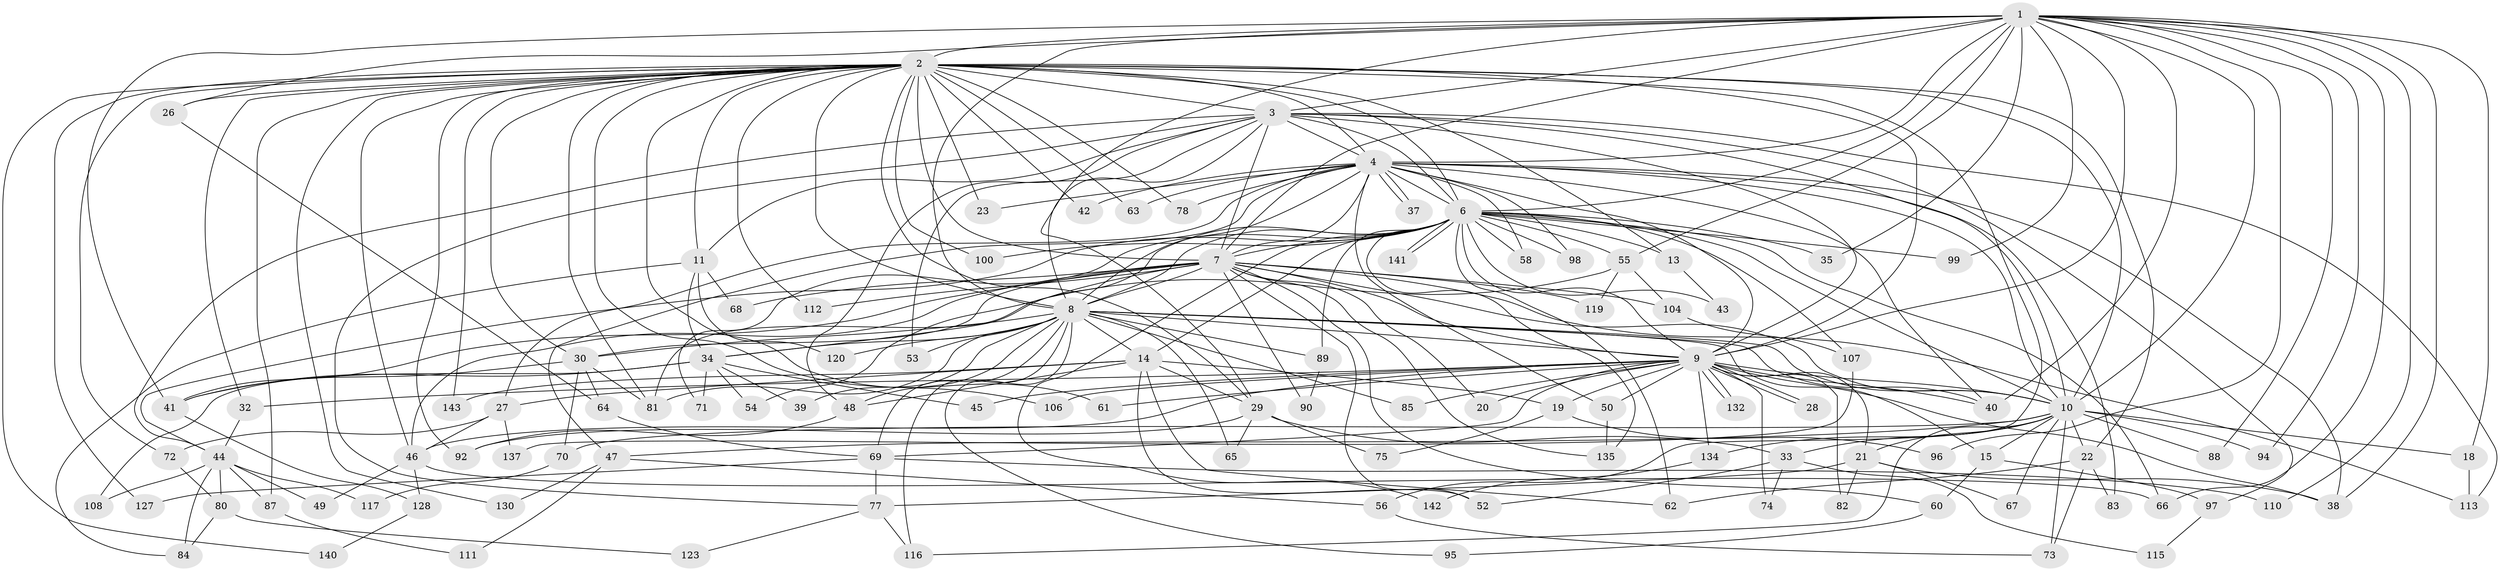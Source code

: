 // Generated by graph-tools (version 1.1) at 2025/23/03/03/25 07:23:47]
// undirected, 109 vertices, 262 edges
graph export_dot {
graph [start="1"]
  node [color=gray90,style=filled];
  1 [super="+79"];
  2 [super="+5"];
  3;
  4 [super="+122"];
  6 [super="+12"];
  7 [super="+25"];
  8 [super="+16"];
  9 [super="+17"];
  10 [super="+24"];
  11;
  13 [super="+91"];
  14 [super="+76"];
  15;
  18;
  19;
  20;
  21 [super="+136"];
  22 [super="+124"];
  23;
  26;
  27 [super="+57"];
  28;
  29 [super="+31"];
  30 [super="+36"];
  32;
  33 [super="+125"];
  34 [super="+51"];
  35;
  37;
  38 [super="+86"];
  39;
  40 [super="+109"];
  41 [super="+131"];
  42;
  43;
  44 [super="+93"];
  45;
  46 [super="+59"];
  47;
  48;
  49;
  50;
  52 [super="+126"];
  53;
  54;
  55 [super="+105"];
  56;
  58;
  60;
  61;
  62 [super="+102"];
  63;
  64;
  65;
  66 [super="+133"];
  67;
  68;
  69 [super="+103"];
  70;
  71;
  72;
  73;
  74;
  75;
  77 [super="+129"];
  78;
  80 [super="+121"];
  81 [super="+101"];
  82;
  83;
  84;
  85;
  87;
  88;
  89;
  90;
  92 [super="+114"];
  94;
  95;
  96;
  97;
  98;
  99;
  100;
  104;
  106;
  107;
  108;
  110;
  111;
  112;
  113 [super="+118"];
  115;
  116 [super="+139"];
  117;
  119;
  120;
  123;
  127;
  128;
  130;
  132;
  134;
  135 [super="+138"];
  137;
  140;
  141;
  142;
  143;
  1 -- 2 [weight=2];
  1 -- 3;
  1 -- 4;
  1 -- 6;
  1 -- 7;
  1 -- 8;
  1 -- 9;
  1 -- 10;
  1 -- 18;
  1 -- 26;
  1 -- 29;
  1 -- 35;
  1 -- 40;
  1 -- 55;
  1 -- 66;
  1 -- 88;
  1 -- 94;
  1 -- 96;
  1 -- 99;
  1 -- 110;
  1 -- 41;
  1 -- 38;
  2 -- 3 [weight=2];
  2 -- 4 [weight=2];
  2 -- 6 [weight=3];
  2 -- 7 [weight=3];
  2 -- 8 [weight=2];
  2 -- 9 [weight=2];
  2 -- 10 [weight=2];
  2 -- 22;
  2 -- 23;
  2 -- 26;
  2 -- 78;
  2 -- 100;
  2 -- 140;
  2 -- 143;
  2 -- 130;
  2 -- 11;
  2 -- 72;
  2 -- 13 [weight=2];
  2 -- 81;
  2 -- 87;
  2 -- 29;
  2 -- 32;
  2 -- 42;
  2 -- 106;
  2 -- 112;
  2 -- 56;
  2 -- 127;
  2 -- 61;
  2 -- 63;
  2 -- 30;
  2 -- 46;
  2 -- 92;
  3 -- 4;
  3 -- 6;
  3 -- 7;
  3 -- 8;
  3 -- 9;
  3 -- 10 [weight=2];
  3 -- 11;
  3 -- 44;
  3 -- 48;
  3 -- 53;
  3 -- 97;
  3 -- 113;
  3 -- 77;
  4 -- 6;
  4 -- 7;
  4 -- 8;
  4 -- 9;
  4 -- 10;
  4 -- 23;
  4 -- 27;
  4 -- 37;
  4 -- 37;
  4 -- 38;
  4 -- 42;
  4 -- 47;
  4 -- 50;
  4 -- 58;
  4 -- 63;
  4 -- 78;
  4 -- 83;
  4 -- 98;
  4 -- 40;
  6 -- 7;
  6 -- 8 [weight=2];
  6 -- 9;
  6 -- 10;
  6 -- 13;
  6 -- 14;
  6 -- 35;
  6 -- 43;
  6 -- 54;
  6 -- 55;
  6 -- 58;
  6 -- 62;
  6 -- 66;
  6 -- 71;
  6 -- 89;
  6 -- 99;
  6 -- 100;
  6 -- 107;
  6 -- 141;
  6 -- 141;
  6 -- 142;
  6 -- 98;
  6 -- 44;
  6 -- 135;
  7 -- 8;
  7 -- 9;
  7 -- 10;
  7 -- 20;
  7 -- 30;
  7 -- 34;
  7 -- 46;
  7 -- 90;
  7 -- 112;
  7 -- 113;
  7 -- 119;
  7 -- 135;
  7 -- 68;
  7 -- 104;
  7 -- 41;
  7 -- 60;
  7 -- 52;
  8 -- 9;
  8 -- 10;
  8 -- 14;
  8 -- 15;
  8 -- 34;
  8 -- 39;
  8 -- 40;
  8 -- 48;
  8 -- 53;
  8 -- 65;
  8 -- 81;
  8 -- 85;
  8 -- 89;
  8 -- 116;
  8 -- 69;
  8 -- 120;
  8 -- 30;
  8 -- 95;
  9 -- 10 [weight=2];
  9 -- 19;
  9 -- 20;
  9 -- 28;
  9 -- 28;
  9 -- 32;
  9 -- 38;
  9 -- 45;
  9 -- 46;
  9 -- 50;
  9 -- 61;
  9 -- 69;
  9 -- 74;
  9 -- 82;
  9 -- 85;
  9 -- 106;
  9 -- 132;
  9 -- 132;
  9 -- 134;
  9 -- 21;
  9 -- 40;
  10 -- 15;
  10 -- 18;
  10 -- 21;
  10 -- 22;
  10 -- 33 [weight=2];
  10 -- 47;
  10 -- 67;
  10 -- 70;
  10 -- 73;
  10 -- 88;
  10 -- 94;
  10 -- 134;
  10 -- 116;
  11 -- 68;
  11 -- 84;
  11 -- 120;
  11 -- 34;
  13 -- 43;
  14 -- 19;
  14 -- 27;
  14 -- 52;
  14 -- 143;
  14 -- 29;
  14 -- 48;
  14 -- 62;
  15 -- 60;
  15 -- 97;
  18 -- 113;
  19 -- 75;
  19 -- 96;
  21 -- 67;
  21 -- 77;
  21 -- 82;
  21 -- 38;
  22 -- 62;
  22 -- 83;
  22 -- 73;
  26 -- 64;
  27 -- 72;
  27 -- 137;
  27 -- 46;
  29 -- 33;
  29 -- 65;
  29 -- 75;
  29 -- 92;
  30 -- 64;
  30 -- 70;
  30 -- 41;
  30 -- 81;
  32 -- 44;
  33 -- 52;
  33 -- 74;
  33 -- 115;
  34 -- 39;
  34 -- 41;
  34 -- 45;
  34 -- 71;
  34 -- 108;
  34 -- 54;
  41 -- 128;
  44 -- 49;
  44 -- 80;
  44 -- 84;
  44 -- 87;
  44 -- 108;
  44 -- 117;
  46 -- 49;
  46 -- 128;
  46 -- 66;
  47 -- 56;
  47 -- 111;
  47 -- 130;
  48 -- 92;
  50 -- 135;
  55 -- 104;
  55 -- 81;
  55 -- 119;
  56 -- 73;
  60 -- 95;
  64 -- 69;
  69 -- 77;
  69 -- 110;
  69 -- 127;
  70 -- 117;
  72 -- 80;
  77 -- 116;
  77 -- 123;
  80 -- 123;
  80 -- 84;
  87 -- 111;
  89 -- 90;
  97 -- 115;
  104 -- 107;
  107 -- 137;
  128 -- 140;
  134 -- 142;
}
